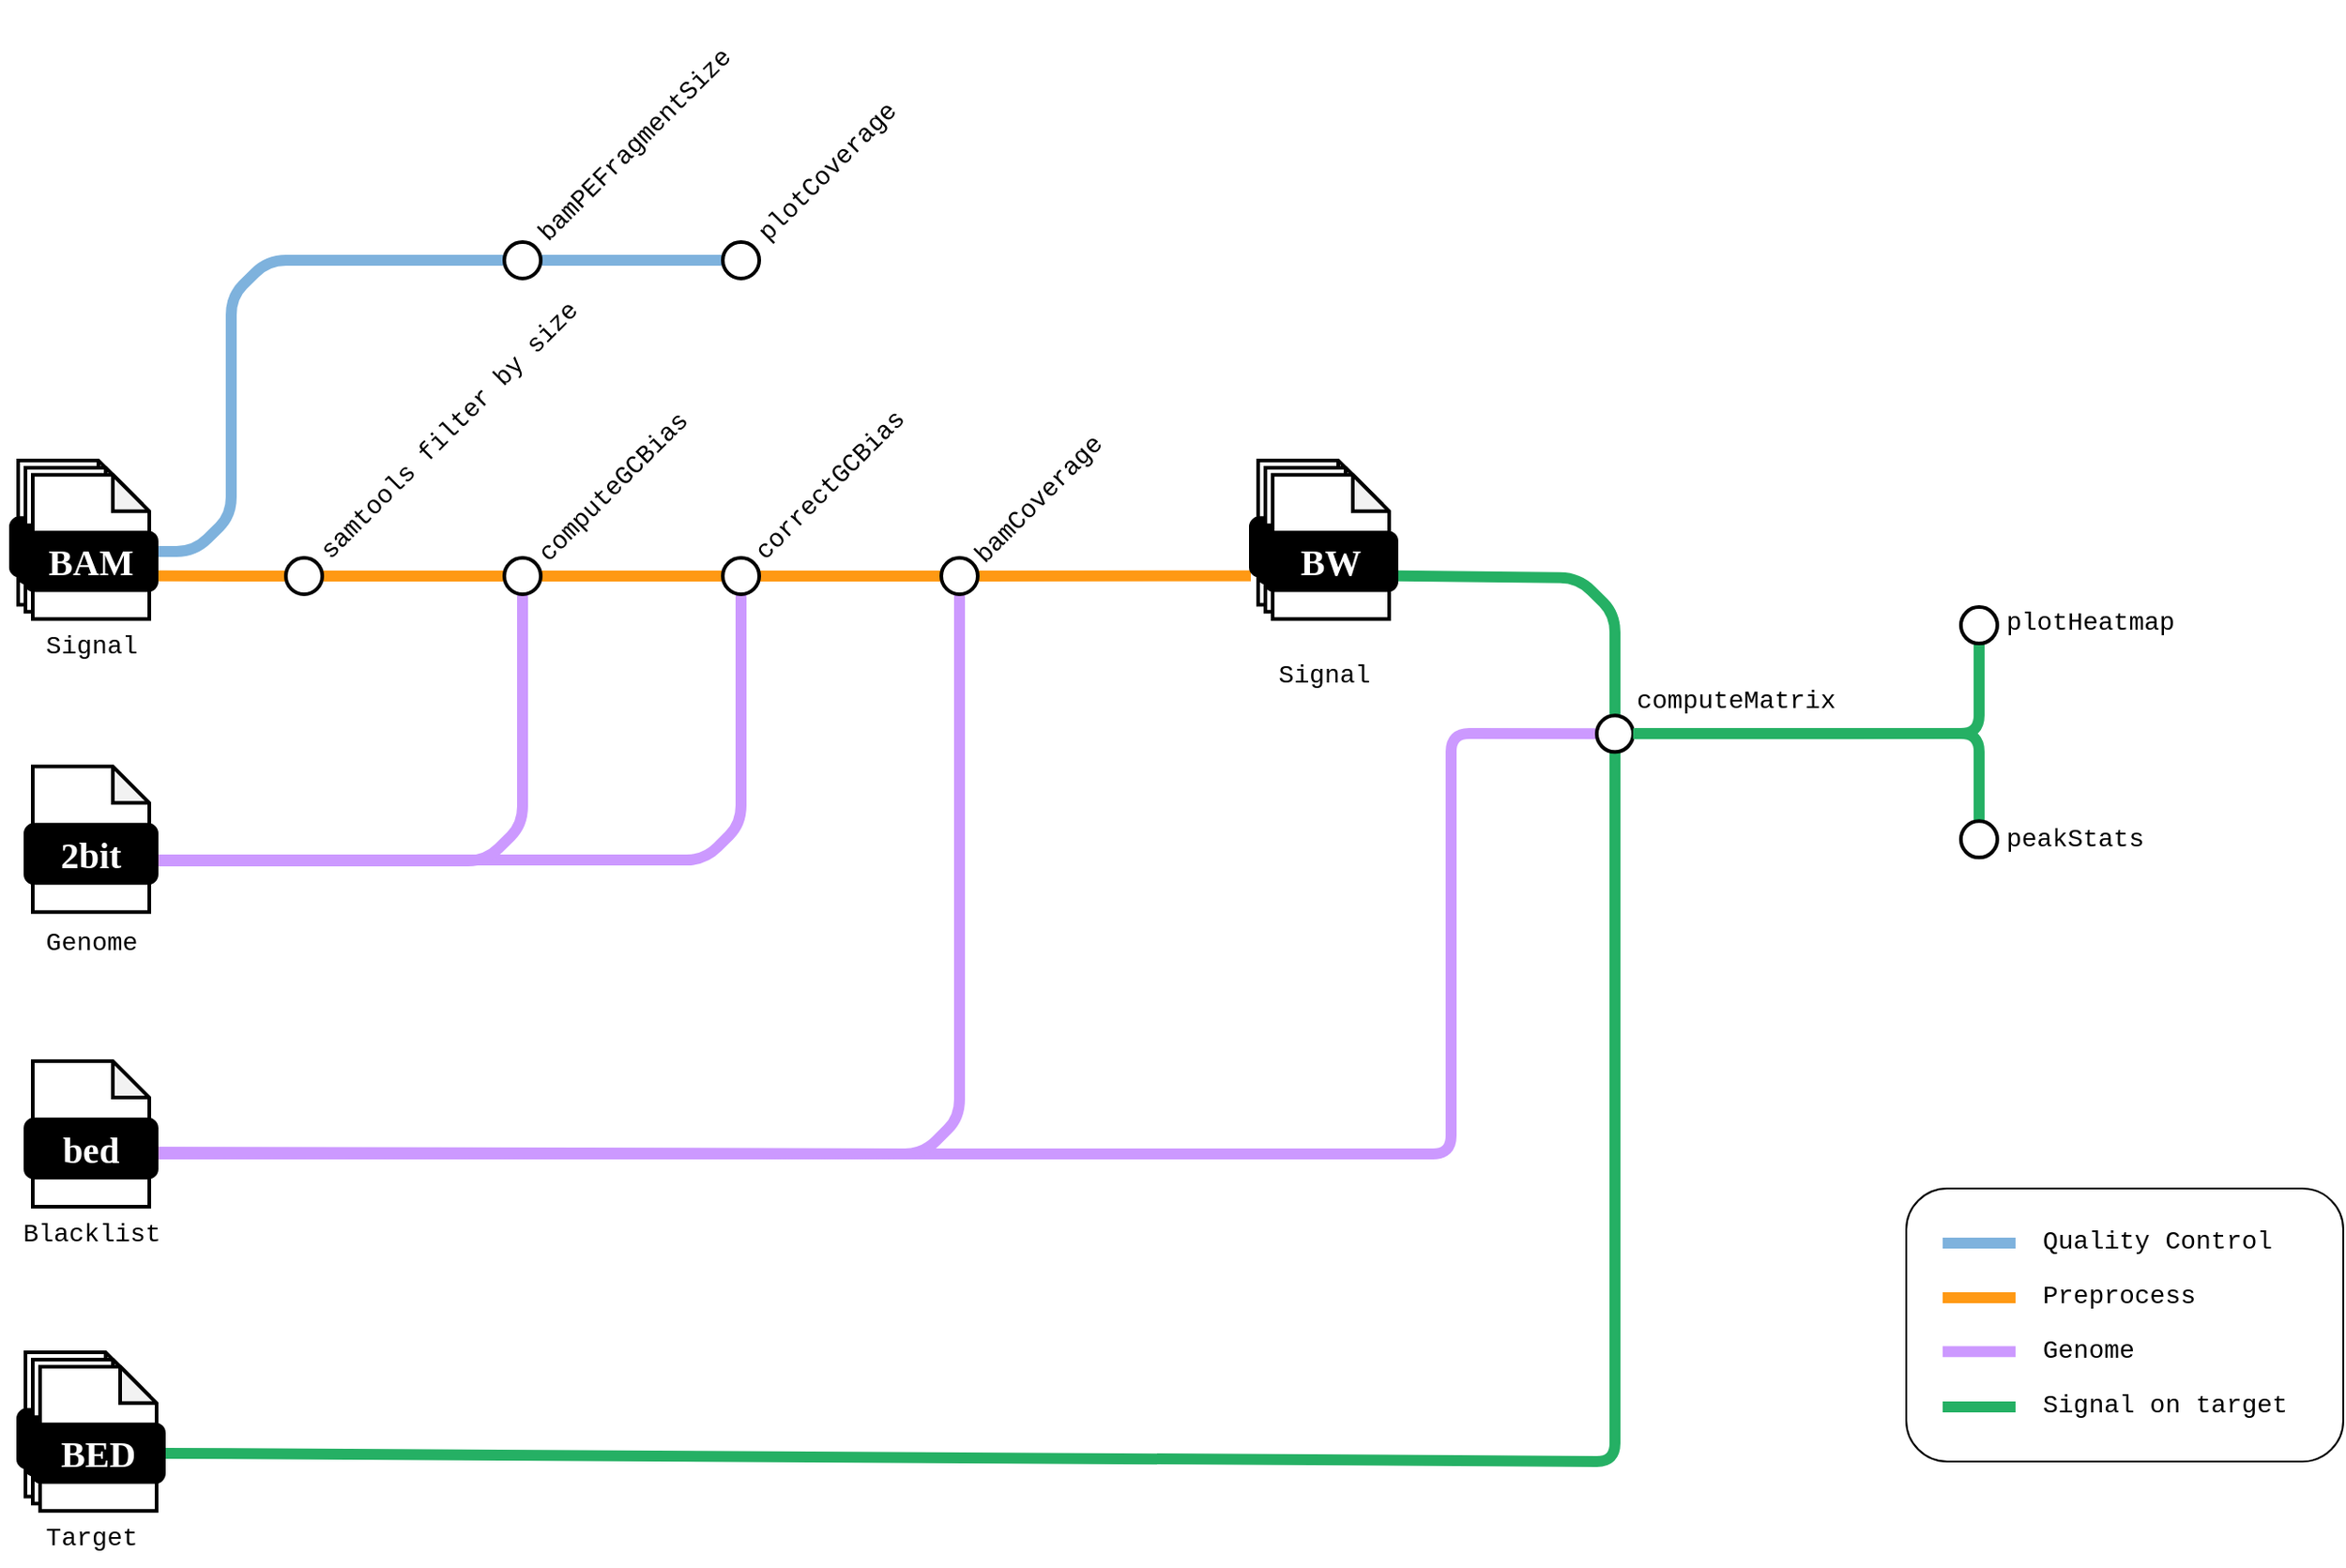 <mxfile version="22.1.2" type="device">
  <diagram name="Page-1" id="xVTEo1vJImrhgSJ8Y1eh">
    <mxGraphModel dx="1434" dy="2454" grid="1" gridSize="10" guides="1" tooltips="1" connect="1" arrows="1" fold="1" page="1" pageScale="1" pageWidth="900" pageHeight="1600" math="0" shadow="0">
      <root>
        <mxCell id="0" />
        <mxCell id="1" parent="0" />
        <mxCell id="Q5g6M6LgOJFDuaa8ZlxA-45" value="" style="endArrow=none;html=1;rounded=1;strokeWidth=6;strokeColor=#7EB2DD;exitX=1;exitY=0.5;exitDx=0;exitDy=0;entryX=0;entryY=0.5;entryDx=0;entryDy=0;" parent="1" source="Q5g6M6LgOJFDuaa8ZlxA-37" target="Q5g6M6LgOJFDuaa8ZlxA-44" edge="1">
          <mxGeometry width="50" height="50" relative="1" as="geometry">
            <mxPoint x="348" y="79.66" as="sourcePoint" />
            <mxPoint x="388" y="79.66" as="targetPoint" />
          </mxGeometry>
        </mxCell>
        <mxCell id="Q5g6M6LgOJFDuaa8ZlxA-74" value="" style="endArrow=none;html=1;rounded=1;strokeWidth=6;strokeColor=#7eb2dd;exitX=0;exitY=0.5;exitDx=0;exitDy=0;" parent="1" source="Q5g6M6LgOJFDuaa8ZlxA-37" edge="1">
          <mxGeometry width="50" height="50" relative="1" as="geometry">
            <mxPoint x="200" y="80.0" as="sourcePoint" />
            <mxPoint x="160" y="120.0" as="targetPoint" />
            <Array as="points">
              <mxPoint x="180" y="80.0" />
              <mxPoint x="160" y="100.0" />
            </Array>
          </mxGeometry>
        </mxCell>
        <mxCell id="Q5g6M6LgOJFDuaa8ZlxA-71" value="" style="endArrow=none;html=1;rounded=1;strokeWidth=6;strokeColor=#CC99FF;exitX=1;exitY=0.75;exitDx=0;exitDy=0;entryX=0;entryY=0.5;entryDx=0;entryDy=0;" parent="1" target="RdlFfRpmJ4tGynrPAnEo-32" edge="1">
          <mxGeometry width="50" height="50" relative="1" as="geometry">
            <mxPoint x="119" y="571" as="sourcePoint" />
            <mxPoint x="840" y="345" as="targetPoint" />
            <Array as="points">
              <mxPoint x="830" y="571" />
              <mxPoint x="830" y="340" />
            </Array>
          </mxGeometry>
        </mxCell>
        <mxCell id="Q5g6M6LgOJFDuaa8ZlxA-59" value="" style="endArrow=none;html=1;rounded=1;strokeWidth=6;exitX=1;exitY=0.75;exitDx=0;exitDy=0;strokeColor=#25b064;entryX=0.5;entryY=0;entryDx=0;entryDy=0;" parent="1" source="Q5g6M6LgOJFDuaa8ZlxA-8" target="RdlFfRpmJ4tGynrPAnEo-32" edge="1">
          <mxGeometry width="50" height="50" relative="1" as="geometry">
            <mxPoint x="800" y="254.96" as="sourcePoint" />
            <mxPoint x="920" y="294.51" as="targetPoint" />
            <Array as="points">
              <mxPoint x="900" y="254.51" />
              <mxPoint x="920" y="274.51" />
            </Array>
          </mxGeometry>
        </mxCell>
        <mxCell id="Q5g6M6LgOJFDuaa8ZlxA-57" value="" style="endArrow=none;html=1;rounded=1;strokeWidth=6;exitX=1;exitY=0.5;exitDx=0;exitDy=0;strokeColor=#25b064;entryX=0.5;entryY=1;entryDx=0;entryDy=0;" parent="1" source="RdlFfRpmJ4tGynrPAnEo-30" target="RdlFfRpmJ4tGynrPAnEo-32" edge="1">
          <mxGeometry width="50" height="50" relative="1" as="geometry">
            <mxPoint x="840" y="425.446" as="sourcePoint" />
            <mxPoint x="920" y="385.45" as="targetPoint" />
            <Array as="points">
              <mxPoint x="920" y="740" />
              <mxPoint x="920" y="405.45" />
            </Array>
          </mxGeometry>
        </mxCell>
        <mxCell id="Q5g6M6LgOJFDuaa8ZlxA-55" value="" style="endArrow=none;html=1;rounded=1;strokeWidth=6;strokeColor=#CC99FF;exitX=0.736;exitY=0.562;exitDx=0;exitDy=0;exitPerimeter=0;entryX=0.5;entryY=1;entryDx=0;entryDy=0;" parent="1" source="Q5g6M6LgOJFDuaa8ZlxA-27" target="Q5g6M6LgOJFDuaa8ZlxA-50" edge="1">
          <mxGeometry width="50" height="50" relative="1" as="geometry">
            <mxPoint x="190" y="570.45" as="sourcePoint" />
            <mxPoint x="560" y="425.45" as="targetPoint" />
            <Array as="points">
              <mxPoint x="540" y="570.96" />
              <mxPoint x="560" y="550.96" />
            </Array>
          </mxGeometry>
        </mxCell>
        <mxCell id="Q5g6M6LgOJFDuaa8ZlxA-54" value="" style="endArrow=none;html=1;rounded=1;strokeWidth=6;strokeColor=#CC99FF;exitX=0.319;exitY=0.604;exitDx=0;exitDy=0;exitPerimeter=0;entryX=0.5;entryY=1;entryDx=0;entryDy=0;" parent="1" source="Q5g6M6LgOJFDuaa8ZlxA-13" target="RdlFfRpmJ4tGynrPAnEo-14" edge="1">
          <mxGeometry width="50" height="50" relative="1" as="geometry">
            <mxPoint x="210" y="409.51" as="sourcePoint" />
            <mxPoint x="440" y="270" as="targetPoint" />
            <Array as="points">
              <mxPoint x="420" y="409.51" />
              <mxPoint x="440" y="389.51" />
            </Array>
          </mxGeometry>
        </mxCell>
        <mxCell id="Q5g6M6LgOJFDuaa8ZlxA-53" value="" style="endArrow=none;html=1;rounded=1;strokeWidth=6;strokeColor=#CC99FF;entryX=0.5;entryY=1;entryDx=0;entryDy=0;exitX=0.597;exitY=0.62;exitDx=0;exitDy=0;exitPerimeter=0;" parent="1" source="Q5g6M6LgOJFDuaa8ZlxA-13" target="RdlFfRpmJ4tGynrPAnEo-12" edge="1">
          <mxGeometry width="50" height="50" relative="1" as="geometry">
            <mxPoint x="130" y="410" as="sourcePoint" />
            <mxPoint x="320" y="370" as="targetPoint" />
            <Array as="points">
              <mxPoint x="300" y="410" />
              <mxPoint x="320" y="390" />
            </Array>
          </mxGeometry>
        </mxCell>
        <mxCell id="RdlFfRpmJ4tGynrPAnEo-9" value="" style="endArrow=none;html=1;rounded=1;strokeWidth=6;strokeColor=#FF9914;exitX=1;exitY=0.5;exitDx=0;exitDy=0;entryX=0;entryY=0.5;entryDx=0;entryDy=0;" parent="1" source="RdlFfRpmJ4tGynrPAnEo-10" target="RdlFfRpmJ4tGynrPAnEo-12" edge="1">
          <mxGeometry width="50" height="50" relative="1" as="geometry">
            <mxPoint x="175" y="259.5" as="sourcePoint" />
            <mxPoint x="265" y="259.5" as="targetPoint" />
          </mxGeometry>
        </mxCell>
        <mxCell id="RdlFfRpmJ4tGynrPAnEo-11" value="" style="endArrow=none;html=1;rounded=1;strokeWidth=6;strokeColor=#FF9914;exitX=1;exitY=0.5;exitDx=0;exitDy=0;entryX=0;entryY=0.5;entryDx=0;entryDy=0;" parent="1" source="RdlFfRpmJ4tGynrPAnEo-12" target="RdlFfRpmJ4tGynrPAnEo-14" edge="1">
          <mxGeometry width="50" height="50" relative="1" as="geometry">
            <mxPoint x="540" y="250" as="sourcePoint" />
            <mxPoint x="590" y="240" as="targetPoint" />
          </mxGeometry>
        </mxCell>
        <mxCell id="RdlFfRpmJ4tGynrPAnEo-32" value="" style="ellipse;aspect=fixed;rounded=1;rotation=0;strokeWidth=2;spacingTop=50;html=1;" parent="1" vertex="1">
          <mxGeometry x="910" y="330.17" width="20" height="20" as="geometry" />
        </mxCell>
        <mxCell id="Q5g6M6LgOJFDuaa8ZlxA-1" value="" style="endArrow=none;html=1;rounded=1;strokeWidth=6;strokeColor=#FF9914;exitX=1;exitY=0.75;exitDx=0;exitDy=0;entryX=0;entryY=0.5;entryDx=0;entryDy=0;" parent="1" source="RdlFfRpmJ4tGynrPAnEo-8" target="RdlFfRpmJ4tGynrPAnEo-10" edge="1">
          <mxGeometry width="50" height="50" relative="1" as="geometry">
            <mxPoint x="256" y="275.45" as="sourcePoint" />
            <mxPoint x="330" y="275" as="targetPoint" />
          </mxGeometry>
        </mxCell>
        <mxCell id="RdlFfRpmJ4tGynrPAnEo-2" value="" style="group;aspect=fixed;" parent="1" vertex="1" connectable="0">
          <mxGeometry x="39" y="190" width="80" height="87.13" as="geometry" />
        </mxCell>
        <mxCell id="RdlFfRpmJ4tGynrPAnEo-3" value="" style="shape=note;whiteSpace=wrap;html=1;backgroundOutline=1;darkOpacity=0.05;rounded=1;size=20;strokeWidth=2;" parent="RdlFfRpmJ4tGynrPAnEo-2" vertex="1">
          <mxGeometry x="4" width="64" height="79.209" as="geometry" />
        </mxCell>
        <mxCell id="RdlFfRpmJ4tGynrPAnEo-4" value="&lt;font data-font-src=&quot;https://fonts.googleapis.com/css?family=Maven+Pro&quot; face=&quot;Maven Pro&quot; color=&quot;#ffffff&quot;&gt;&lt;b&gt;&lt;font style=&quot;font-size: 20px;&quot;&gt;Fastq&lt;/font&gt;&lt;/b&gt;&lt;/font&gt;" style="rounded=1;whiteSpace=wrap;html=1;strokeWidth=2;fillColor=#000000;" parent="RdlFfRpmJ4tGynrPAnEo-2" vertex="1">
          <mxGeometry y="31.684" width="72.0" height="31.684" as="geometry" />
        </mxCell>
        <mxCell id="RdlFfRpmJ4tGynrPAnEo-5" value="" style="shape=note;whiteSpace=wrap;html=1;backgroundOutline=1;darkOpacity=0.05;rounded=1;size=20;strokeWidth=2;" parent="RdlFfRpmJ4tGynrPAnEo-2" vertex="1">
          <mxGeometry x="8" y="3.96" width="64" height="79.209" as="geometry" />
        </mxCell>
        <mxCell id="RdlFfRpmJ4tGynrPAnEo-6" value="&lt;font data-font-src=&quot;https://fonts.googleapis.com/css?family=Maven+Pro&quot; face=&quot;Maven Pro&quot; color=&quot;#ffffff&quot;&gt;&lt;b&gt;&lt;font style=&quot;font-size: 20px;&quot;&gt;Fastq&lt;/font&gt;&lt;/b&gt;&lt;/font&gt;" style="rounded=1;whiteSpace=wrap;html=1;strokeWidth=2;fillColor=#000000;" parent="RdlFfRpmJ4tGynrPAnEo-2" vertex="1">
          <mxGeometry x="4" y="35.644" width="72.0" height="31.684" as="geometry" />
        </mxCell>
        <mxCell id="RdlFfRpmJ4tGynrPAnEo-7" value="" style="shape=note;whiteSpace=wrap;html=1;backgroundOutline=1;darkOpacity=0.05;rounded=1;size=20;strokeWidth=2;" parent="RdlFfRpmJ4tGynrPAnEo-2" vertex="1">
          <mxGeometry x="12" y="7.921" width="64" height="79.209" as="geometry" />
        </mxCell>
        <mxCell id="RdlFfRpmJ4tGynrPAnEo-8" value="&lt;font data-font-src=&quot;https://fonts.googleapis.com/css?family=Maven+Pro&quot; face=&quot;Maven Pro&quot; color=&quot;#ffffff&quot;&gt;&lt;b&gt;&lt;font style=&quot;font-size: 20px;&quot;&gt;BAM&lt;/font&gt;&lt;/b&gt;&lt;/font&gt;" style="rounded=1;whiteSpace=wrap;html=1;strokeWidth=2;fillColor=#000000;" parent="RdlFfRpmJ4tGynrPAnEo-2" vertex="1">
          <mxGeometry x="8" y="39.605" width="72.0" height="31.684" as="geometry" />
        </mxCell>
        <mxCell id="Q5g6M6LgOJFDuaa8ZlxA-9" value="" style="endArrow=none;html=1;rounded=1;strokeWidth=6;strokeColor=#FF9914;entryX=0;entryY=1;entryDx=0;entryDy=0;exitX=1;exitY=0.5;exitDx=0;exitDy=0;" parent="1" source="Q5g6M6LgOJFDuaa8ZlxA-50" target="Q5g6M6LgOJFDuaa8ZlxA-4" edge="1">
          <mxGeometry width="50" height="50" relative="1" as="geometry">
            <mxPoint x="580" y="262.51" as="sourcePoint" />
            <mxPoint x="680" y="262.506" as="targetPoint" />
            <Array as="points" />
          </mxGeometry>
        </mxCell>
        <mxCell id="Q5g6M6LgOJFDuaa8ZlxA-2" value="" style="group;aspect=fixed;" parent="1" vertex="1" connectable="0">
          <mxGeometry x="720" y="190" width="80" height="87.13" as="geometry" />
        </mxCell>
        <mxCell id="Q5g6M6LgOJFDuaa8ZlxA-3" value="" style="shape=note;whiteSpace=wrap;html=1;backgroundOutline=1;darkOpacity=0.05;rounded=1;size=20;strokeWidth=2;" parent="Q5g6M6LgOJFDuaa8ZlxA-2" vertex="1">
          <mxGeometry x="4" width="64" height="79.209" as="geometry" />
        </mxCell>
        <mxCell id="Q5g6M6LgOJFDuaa8ZlxA-4" value="&lt;font data-font-src=&quot;https://fonts.googleapis.com/css?family=Maven+Pro&quot; face=&quot;Maven Pro&quot; color=&quot;#ffffff&quot;&gt;&lt;b&gt;&lt;font style=&quot;font-size: 20px;&quot;&gt;Fastq&lt;/font&gt;&lt;/b&gt;&lt;/font&gt;" style="rounded=1;whiteSpace=wrap;html=1;strokeWidth=2;fillColor=#000000;" parent="Q5g6M6LgOJFDuaa8ZlxA-2" vertex="1">
          <mxGeometry y="31.684" width="72.0" height="31.684" as="geometry" />
        </mxCell>
        <mxCell id="Q5g6M6LgOJFDuaa8ZlxA-5" value="" style="shape=note;whiteSpace=wrap;html=1;backgroundOutline=1;darkOpacity=0.05;rounded=1;size=20;strokeWidth=2;" parent="Q5g6M6LgOJFDuaa8ZlxA-2" vertex="1">
          <mxGeometry x="8" y="3.96" width="64" height="79.209" as="geometry" />
        </mxCell>
        <mxCell id="Q5g6M6LgOJFDuaa8ZlxA-6" value="&lt;font data-font-src=&quot;https://fonts.googleapis.com/css?family=Maven+Pro&quot; face=&quot;Maven Pro&quot; color=&quot;#ffffff&quot;&gt;&lt;b&gt;&lt;font style=&quot;font-size: 20px;&quot;&gt;Fastq&lt;/font&gt;&lt;/b&gt;&lt;/font&gt;" style="rounded=1;whiteSpace=wrap;html=1;strokeWidth=2;fillColor=#000000;" parent="Q5g6M6LgOJFDuaa8ZlxA-2" vertex="1">
          <mxGeometry x="4" y="35.644" width="72.0" height="31.684" as="geometry" />
        </mxCell>
        <mxCell id="Q5g6M6LgOJFDuaa8ZlxA-7" value="" style="shape=note;whiteSpace=wrap;html=1;backgroundOutline=1;darkOpacity=0.05;rounded=1;size=20;strokeWidth=2;" parent="Q5g6M6LgOJFDuaa8ZlxA-2" vertex="1">
          <mxGeometry x="12" y="7.921" width="64" height="79.209" as="geometry" />
        </mxCell>
        <mxCell id="Q5g6M6LgOJFDuaa8ZlxA-8" value="&lt;font face=&quot;Maven Pro&quot; color=&quot;#ffffff&quot;&gt;&lt;span style=&quot;font-size: 20px;&quot;&gt;&lt;b&gt;BW&lt;/b&gt;&lt;/span&gt;&lt;/font&gt;" style="rounded=1;whiteSpace=wrap;html=1;strokeWidth=2;fillColor=#000000;" parent="Q5g6M6LgOJFDuaa8ZlxA-2" vertex="1">
          <mxGeometry x="8" y="39.605" width="72.0" height="31.684" as="geometry" />
        </mxCell>
        <mxCell id="Q5g6M6LgOJFDuaa8ZlxA-10" value="" style="group" parent="1" vertex="1" connectable="0">
          <mxGeometry x="43" y="680" width="80" height="87.13" as="geometry" />
        </mxCell>
        <mxCell id="RdlFfRpmJ4tGynrPAnEo-25" value="" style="shape=note;whiteSpace=wrap;html=1;backgroundOutline=1;darkOpacity=0.05;rounded=1;size=20;strokeWidth=2;" parent="Q5g6M6LgOJFDuaa8ZlxA-10" vertex="1">
          <mxGeometry x="4" width="64" height="79.209" as="geometry" />
        </mxCell>
        <mxCell id="RdlFfRpmJ4tGynrPAnEo-26" value="&lt;font data-font-src=&quot;https://fonts.googleapis.com/css?family=Maven+Pro&quot; face=&quot;Maven Pro&quot; color=&quot;#ffffff&quot;&gt;&lt;b&gt;&lt;font style=&quot;font-size: 20px;&quot;&gt;Fastq&lt;/font&gt;&lt;/b&gt;&lt;/font&gt;" style="rounded=1;whiteSpace=wrap;html=1;strokeWidth=2;fillColor=#000000;" parent="Q5g6M6LgOJFDuaa8ZlxA-10" vertex="1">
          <mxGeometry y="31.684" width="72.0" height="31.684" as="geometry" />
        </mxCell>
        <mxCell id="RdlFfRpmJ4tGynrPAnEo-27" value="" style="shape=note;whiteSpace=wrap;html=1;backgroundOutline=1;darkOpacity=0.05;rounded=1;size=20;strokeWidth=2;" parent="Q5g6M6LgOJFDuaa8ZlxA-10" vertex="1">
          <mxGeometry x="8" y="3.96" width="64" height="79.209" as="geometry" />
        </mxCell>
        <mxCell id="RdlFfRpmJ4tGynrPAnEo-28" value="&lt;font data-font-src=&quot;https://fonts.googleapis.com/css?family=Maven+Pro&quot; face=&quot;Maven Pro&quot; color=&quot;#ffffff&quot;&gt;&lt;b&gt;&lt;font style=&quot;font-size: 20px;&quot;&gt;Fastq&lt;/font&gt;&lt;/b&gt;&lt;/font&gt;" style="rounded=1;whiteSpace=wrap;html=1;strokeWidth=2;fillColor=#000000;" parent="Q5g6M6LgOJFDuaa8ZlxA-10" vertex="1">
          <mxGeometry x="4" y="35.644" width="72.0" height="31.684" as="geometry" />
        </mxCell>
        <mxCell id="RdlFfRpmJ4tGynrPAnEo-29" value="" style="shape=note;whiteSpace=wrap;html=1;backgroundOutline=1;darkOpacity=0.05;rounded=1;size=20;strokeWidth=2;" parent="Q5g6M6LgOJFDuaa8ZlxA-10" vertex="1">
          <mxGeometry x="12" y="7.921" width="64" height="79.209" as="geometry" />
        </mxCell>
        <mxCell id="RdlFfRpmJ4tGynrPAnEo-30" value="&lt;font data-font-src=&quot;https://fonts.googleapis.com/css?family=Maven+Pro&quot; face=&quot;Maven Pro&quot; color=&quot;#ffffff&quot;&gt;&lt;b&gt;&lt;font style=&quot;font-size: 20px;&quot;&gt;BED&lt;/font&gt;&lt;/b&gt;&lt;/font&gt;" style="rounded=1;whiteSpace=wrap;html=1;strokeWidth=2;fillColor=#000000;" parent="Q5g6M6LgOJFDuaa8ZlxA-10" vertex="1">
          <mxGeometry x="8" y="39.605" width="72.0" height="31.684" as="geometry" />
        </mxCell>
        <mxCell id="Q5g6M6LgOJFDuaa8ZlxA-20" value="correctGCBias" style="text;html=1;align=left;verticalAlign=middle;resizable=0;points=[];autosize=1;strokeColor=none;fillColor=none;rotation=-45;fontSize=14;fontFamily=Courier New;fontStyle=0" parent="1" vertex="1">
          <mxGeometry x="430" y="182" width="130" height="30" as="geometry" />
        </mxCell>
        <mxCell id="RdlFfRpmJ4tGynrPAnEo-12" value="" style="ellipse;aspect=fixed;rounded=1;rotation=0;strokeWidth=2;spacingTop=50;html=1;" parent="1" vertex="1">
          <mxGeometry x="310" y="243.51" width="20" height="20" as="geometry" />
        </mxCell>
        <mxCell id="Q5g6M6LgOJFDuaa8ZlxA-24" value="bamCoverage" style="text;html=1;align=left;verticalAlign=middle;resizable=0;points=[];autosize=1;strokeColor=none;fillColor=none;rotation=-45;fontSize=14;fontFamily=Courier New;fontStyle=0" parent="1" vertex="1">
          <mxGeometry x="552" y="188" width="120" height="30" as="geometry" />
        </mxCell>
        <mxCell id="Q5g6M6LgOJFDuaa8ZlxA-25" value="" style="group" parent="1" vertex="1" connectable="0">
          <mxGeometry x="47" y="520" width="72" height="80" as="geometry" />
        </mxCell>
        <mxCell id="Q5g6M6LgOJFDuaa8ZlxA-26" value="" style="shape=note;whiteSpace=wrap;html=1;backgroundOutline=1;darkOpacity=0.05;rounded=1;size=20;strokeWidth=2;" parent="Q5g6M6LgOJFDuaa8ZlxA-25" vertex="1">
          <mxGeometry x="4" width="64" height="80" as="geometry" />
        </mxCell>
        <mxCell id="Q5g6M6LgOJFDuaa8ZlxA-27" value="&lt;font data-font-src=&quot;https://fonts.googleapis.com/css?family=Maven+Pro&quot; face=&quot;Maven Pro&quot; color=&quot;#ffffff&quot;&gt;&lt;b&gt;&lt;font style=&quot;font-size: 20px;&quot;&gt;bed&lt;/font&gt;&lt;/b&gt;&lt;/font&gt;" style="rounded=1;whiteSpace=wrap;html=1;strokeWidth=2;fillColor=#000000;" parent="Q5g6M6LgOJFDuaa8ZlxA-25" vertex="1">
          <mxGeometry y="32" width="72" height="32" as="geometry" />
        </mxCell>
        <mxCell id="Q5g6M6LgOJFDuaa8ZlxA-11" value="" style="group" parent="1" vertex="1" connectable="0">
          <mxGeometry x="47" y="358.17" width="72" height="80" as="geometry" />
        </mxCell>
        <mxCell id="Q5g6M6LgOJFDuaa8ZlxA-12" value="" style="shape=note;whiteSpace=wrap;html=1;backgroundOutline=1;darkOpacity=0.05;rounded=1;size=20;strokeWidth=2;" parent="Q5g6M6LgOJFDuaa8ZlxA-11" vertex="1">
          <mxGeometry x="4" width="64" height="80" as="geometry" />
        </mxCell>
        <mxCell id="Q5g6M6LgOJFDuaa8ZlxA-13" value="&lt;font data-font-src=&quot;https://fonts.googleapis.com/css?family=Maven+Pro&quot; face=&quot;Maven Pro&quot; color=&quot;#ffffff&quot;&gt;&lt;b&gt;&lt;font style=&quot;font-size: 20px;&quot;&gt;2bit&lt;/font&gt;&lt;/b&gt;&lt;/font&gt;" style="rounded=1;whiteSpace=wrap;html=1;strokeWidth=2;fillColor=#000000;" parent="Q5g6M6LgOJFDuaa8ZlxA-11" vertex="1">
          <mxGeometry y="32" width="72" height="32" as="geometry" />
        </mxCell>
        <mxCell id="Q5g6M6LgOJFDuaa8ZlxA-30" value="Signal" style="text;html=1;align=center;verticalAlign=middle;resizable=0;points=[];autosize=1;strokeColor=none;fillColor=none;rotation=0;fontSize=14;fontFamily=Courier New;fontStyle=0;" parent="1" vertex="1">
          <mxGeometry x="48" y="277.13" width="70" height="30" as="geometry" />
        </mxCell>
        <mxCell id="Q5g6M6LgOJFDuaa8ZlxA-31" value="Genome" style="text;html=1;align=center;verticalAlign=middle;resizable=0;points=[];autosize=1;strokeColor=none;fillColor=none;rotation=0;fontSize=14;fontFamily=Courier New;fontStyle=0;" parent="1" vertex="1">
          <mxGeometry x="48" y="440" width="70" height="30" as="geometry" />
        </mxCell>
        <mxCell id="Q5g6M6LgOJFDuaa8ZlxA-32" value="Blacklist" style="text;html=1;align=center;verticalAlign=middle;resizable=0;points=[];autosize=1;strokeColor=none;fillColor=none;rotation=0;fontSize=14;fontFamily=Courier New;fontStyle=0;" parent="1" vertex="1">
          <mxGeometry x="33" y="600" width="100" height="30" as="geometry" />
        </mxCell>
        <mxCell id="RdlFfRpmJ4tGynrPAnEo-16" value="computeGCBias" style="text;html=1;align=left;verticalAlign=middle;resizable=0;points=[];autosize=1;strokeColor=none;fillColor=none;rotation=-45;fontSize=14;fontFamily=Courier New;fontStyle=0" parent="1" vertex="1">
          <mxGeometry x="311" y="183" width="130" height="30" as="geometry" />
        </mxCell>
        <mxCell id="Q5g6M6LgOJFDuaa8ZlxA-49" value="samtools filter by size" style="text;html=1;align=left;verticalAlign=middle;resizable=0;points=[];autosize=1;strokeColor=none;fillColor=none;rotation=-45;fontSize=14;fontFamily=Courier New;fontStyle=0" parent="1" vertex="1">
          <mxGeometry x="178" y="151" width="220" height="30" as="geometry" />
        </mxCell>
        <mxCell id="Q5g6M6LgOJFDuaa8ZlxA-51" value="" style="endArrow=none;html=1;rounded=1;strokeWidth=6;strokeColor=#FF9914;exitX=1;exitY=0.5;exitDx=0;exitDy=0;entryX=0;entryY=0.5;entryDx=0;entryDy=0;" parent="1" source="RdlFfRpmJ4tGynrPAnEo-14" target="Q5g6M6LgOJFDuaa8ZlxA-50" edge="1">
          <mxGeometry width="50" height="50" relative="1" as="geometry">
            <mxPoint x="460" y="253.17" as="sourcePoint" />
            <mxPoint x="540" y="253" as="targetPoint" />
          </mxGeometry>
        </mxCell>
        <mxCell id="Q5g6M6LgOJFDuaa8ZlxA-50" value="" style="ellipse;aspect=fixed;rounded=1;rotation=0;strokeWidth=2;spacingTop=50;html=1;" parent="1" vertex="1">
          <mxGeometry x="550" y="243.51" width="20" height="20" as="geometry" />
        </mxCell>
        <mxCell id="RdlFfRpmJ4tGynrPAnEo-10" value="" style="ellipse;aspect=fixed;rounded=1;rotation=0;strokeWidth=2;spacingTop=50;" parent="1" vertex="1">
          <mxGeometry x="190" y="243.51" width="20" height="20" as="geometry" />
        </mxCell>
        <mxCell id="RdlFfRpmJ4tGynrPAnEo-14" value="" style="ellipse;aspect=fixed;rounded=1;rotation=0;strokeWidth=2;spacingTop=50;html=1;" parent="1" vertex="1">
          <mxGeometry x="430" y="243.51" width="20" height="20" as="geometry" />
        </mxCell>
        <mxCell id="Q5g6M6LgOJFDuaa8ZlxA-60" value="computeMatrix" style="text;html=1;align=left;verticalAlign=middle;resizable=0;points=[];autosize=1;strokeColor=none;fillColor=none;rotation=0;fontSize=14;fontFamily=Courier New;fontStyle=0" parent="1" vertex="1">
          <mxGeometry x="930" y="307.13" width="130" height="30" as="geometry" />
        </mxCell>
        <mxCell id="Q5g6M6LgOJFDuaa8ZlxA-62" value="Signal" style="text;html=1;align=center;verticalAlign=middle;resizable=0;points=[];autosize=1;strokeColor=none;fillColor=none;rotation=0;fontSize=14;fontFamily=Courier New;fontStyle=0;" parent="1" vertex="1">
          <mxGeometry x="725" y="293.08" width="70" height="30" as="geometry" />
        </mxCell>
        <mxCell id="Q5g6M6LgOJFDuaa8ZlxA-66" value="plotHeatmap" style="text;html=1;align=left;verticalAlign=middle;resizable=0;points=[];autosize=1;strokeColor=none;fillColor=none;rotation=0;fontSize=14;fontFamily=Courier New;fontStyle=0" parent="1" vertex="1">
          <mxGeometry x="1133" y="263.51" width="120" height="30" as="geometry" />
        </mxCell>
        <mxCell id="Q5g6M6LgOJFDuaa8ZlxA-68" value="" style="endArrow=none;html=1;rounded=1;strokeWidth=6;strokeColor=#25b064;exitX=1;exitY=0.5;exitDx=0;exitDy=0;entryX=0.5;entryY=1;entryDx=0;entryDy=0;" parent="1" source="RdlFfRpmJ4tGynrPAnEo-32" target="Q5g6M6LgOJFDuaa8ZlxA-64" edge="1">
          <mxGeometry width="50" height="50" relative="1" as="geometry">
            <mxPoint x="980" y="340" as="sourcePoint" />
            <mxPoint x="1040" y="300" as="targetPoint" />
            <Array as="points">
              <mxPoint x="1120" y="340" />
            </Array>
          </mxGeometry>
        </mxCell>
        <mxCell id="Q5g6M6LgOJFDuaa8ZlxA-64" value="" style="ellipse;aspect=fixed;rounded=1;rotation=0;strokeWidth=2;spacingTop=50;html=1;" parent="1" vertex="1">
          <mxGeometry x="1110" y="270.56" width="20" height="20" as="geometry" />
        </mxCell>
        <mxCell id="Q5g6M6LgOJFDuaa8ZlxA-69" value="" style="endArrow=none;html=1;rounded=1;strokeWidth=6;strokeColor=#25b064;exitX=1;exitY=0.5;exitDx=0;exitDy=0;entryX=0.5;entryY=0;entryDx=0;entryDy=0;" parent="1" target="Q5g6M6LgOJFDuaa8ZlxA-67" edge="1">
          <mxGeometry width="50" height="50" relative="1" as="geometry">
            <mxPoint x="931" y="340" as="sourcePoint" />
            <mxPoint x="1041" y="390" as="targetPoint" />
            <Array as="points">
              <mxPoint x="1120" y="340" />
            </Array>
          </mxGeometry>
        </mxCell>
        <mxCell id="Q5g6M6LgOJFDuaa8ZlxA-67" value="" style="ellipse;aspect=fixed;rounded=1;rotation=0;strokeWidth=2;spacingTop=50;html=1;" parent="1" vertex="1">
          <mxGeometry x="1110" y="388.17" width="20" height="20" as="geometry" />
        </mxCell>
        <mxCell id="Q5g6M6LgOJFDuaa8ZlxA-70" value="peakStats" style="text;html=1;align=left;verticalAlign=middle;resizable=0;points=[];autosize=1;strokeColor=none;fillColor=none;rotation=0;fontSize=14;fontFamily=Courier New;fontStyle=0" parent="1" vertex="1">
          <mxGeometry x="1133" y="383.17" width="100" height="30" as="geometry" />
        </mxCell>
        <mxCell id="Q5g6M6LgOJFDuaa8ZlxA-36" value="bamPEFragmentSize" style="text;html=1;align=left;verticalAlign=middle;resizable=0;points=[];autosize=1;strokeColor=none;fillColor=none;rotation=-45;fontSize=14;fontFamily=Courier New;fontStyle=0" parent="1" vertex="1">
          <mxGeometry x="305" y="-7" width="170" height="30" as="geometry" />
        </mxCell>
        <mxCell id="Q5g6M6LgOJFDuaa8ZlxA-44" value="" style="ellipse;aspect=fixed;rounded=1;rotation=0;strokeWidth=2;spacingTop=50;" parent="1" vertex="1">
          <mxGeometry x="430" y="70.0" width="20" height="20" as="geometry" />
        </mxCell>
        <mxCell id="Q5g6M6LgOJFDuaa8ZlxA-46" value="plotCoverage" style="text;html=1;align=left;verticalAlign=middle;resizable=0;points=[];autosize=1;strokeColor=none;fillColor=none;rotation=-45;fontSize=14;fontFamily=Courier New;fontStyle=0" parent="1" vertex="1">
          <mxGeometry x="433" y="11" width="120" height="30" as="geometry" />
        </mxCell>
        <mxCell id="Q5g6M6LgOJFDuaa8ZlxA-73" value="" style="endArrow=none;html=1;rounded=1;strokeWidth=6;strokeColor=#7eb2dd;" parent="1" edge="1">
          <mxGeometry width="50" height="50" relative="1" as="geometry">
            <mxPoint x="120" y="240" as="sourcePoint" />
            <mxPoint x="160" y="120" as="targetPoint" />
            <Array as="points">
              <mxPoint x="140" y="240" />
              <mxPoint x="160" y="220" />
            </Array>
          </mxGeometry>
        </mxCell>
        <mxCell id="Q5g6M6LgOJFDuaa8ZlxA-37" value="" style="ellipse;aspect=fixed;rounded=1;rotation=0;strokeWidth=2;spacingTop=50;" parent="1" vertex="1">
          <mxGeometry x="310" y="70.0" width="20" height="20" as="geometry" />
        </mxCell>
        <mxCell id="Q5g6M6LgOJFDuaa8ZlxA-77" value="Target" style="text;html=1;align=center;verticalAlign=middle;resizable=0;points=[];autosize=1;strokeColor=none;fillColor=none;rotation=0;fontSize=14;fontFamily=Courier New;fontStyle=0;" parent="1" vertex="1">
          <mxGeometry x="48" y="767.13" width="70" height="30" as="geometry" />
        </mxCell>
        <mxCell id="Q5g6M6LgOJFDuaa8ZlxA-87" value="" style="group" parent="1" vertex="1" connectable="0">
          <mxGeometry x="1080" y="590" width="240" height="150" as="geometry" />
        </mxCell>
        <mxCell id="Q5g6M6LgOJFDuaa8ZlxA-78" value="" style="rounded=1;whiteSpace=wrap;html=1;" parent="Q5g6M6LgOJFDuaa8ZlxA-87" vertex="1">
          <mxGeometry width="240" height="150" as="geometry" />
        </mxCell>
        <mxCell id="Q5g6M6LgOJFDuaa8ZlxA-79" value="" style="endArrow=none;html=1;rounded=1;strokeWidth=6;strokeColor=#24B064;" parent="Q5g6M6LgOJFDuaa8ZlxA-87" edge="1">
          <mxGeometry width="50" height="50" relative="1" as="geometry">
            <mxPoint x="20" y="120" as="sourcePoint" />
            <mxPoint x="60" y="120" as="targetPoint" />
          </mxGeometry>
        </mxCell>
        <mxCell id="Q5g6M6LgOJFDuaa8ZlxA-80" value="" style="endArrow=none;html=1;rounded=1;strokeWidth=6;strokeColor=#CC99FF;" parent="Q5g6M6LgOJFDuaa8ZlxA-87" edge="1">
          <mxGeometry width="50" height="50" relative="1" as="geometry">
            <mxPoint x="20" y="89.66" as="sourcePoint" />
            <mxPoint x="60" y="89.66" as="targetPoint" />
          </mxGeometry>
        </mxCell>
        <mxCell id="Q5g6M6LgOJFDuaa8ZlxA-81" value="" style="endArrow=none;html=1;rounded=1;strokeWidth=6;strokeColor=#ff9914;" parent="Q5g6M6LgOJFDuaa8ZlxA-87" edge="1">
          <mxGeometry width="50" height="50" relative="1" as="geometry">
            <mxPoint x="20" y="60" as="sourcePoint" />
            <mxPoint x="60" y="60" as="targetPoint" />
          </mxGeometry>
        </mxCell>
        <mxCell id="Q5g6M6LgOJFDuaa8ZlxA-82" value="" style="endArrow=none;html=1;rounded=1;strokeWidth=6;strokeColor=#7EB2DD;" parent="Q5g6M6LgOJFDuaa8ZlxA-87" edge="1">
          <mxGeometry width="50" height="50" relative="1" as="geometry">
            <mxPoint x="20" y="30" as="sourcePoint" />
            <mxPoint x="60" y="30" as="targetPoint" />
          </mxGeometry>
        </mxCell>
        <mxCell id="Q5g6M6LgOJFDuaa8ZlxA-83" value="Quality Control" style="text;html=1;align=left;verticalAlign=middle;resizable=0;points=[];autosize=1;strokeColor=none;fillColor=none;rotation=0;fontSize=14;fontFamily=Courier New;fontStyle=0" parent="Q5g6M6LgOJFDuaa8ZlxA-87" vertex="1">
          <mxGeometry x="73" y="14" width="150" height="30" as="geometry" />
        </mxCell>
        <mxCell id="Q5g6M6LgOJFDuaa8ZlxA-84" value="Preprocess" style="text;html=1;align=left;verticalAlign=middle;resizable=0;points=[];autosize=1;strokeColor=none;fillColor=none;rotation=0;fontSize=14;fontFamily=Courier New;fontStyle=0" parent="Q5g6M6LgOJFDuaa8ZlxA-87" vertex="1">
          <mxGeometry x="73" y="44" width="110" height="30" as="geometry" />
        </mxCell>
        <mxCell id="Q5g6M6LgOJFDuaa8ZlxA-85" value="Genome" style="text;html=1;align=left;verticalAlign=middle;resizable=0;points=[];autosize=1;strokeColor=none;fillColor=none;rotation=0;fontSize=14;fontFamily=Courier New;fontStyle=0" parent="Q5g6M6LgOJFDuaa8ZlxA-87" vertex="1">
          <mxGeometry x="73" y="74" width="70" height="30" as="geometry" />
        </mxCell>
        <mxCell id="Q5g6M6LgOJFDuaa8ZlxA-86" value="Signal on target" style="text;html=1;align=left;verticalAlign=middle;resizable=0;points=[];autosize=1;strokeColor=none;fillColor=none;rotation=0;fontSize=14;fontFamily=Courier New;fontStyle=0" parent="Q5g6M6LgOJFDuaa8ZlxA-87" vertex="1">
          <mxGeometry x="73" y="104" width="160" height="30" as="geometry" />
        </mxCell>
      </root>
    </mxGraphModel>
  </diagram>
</mxfile>
